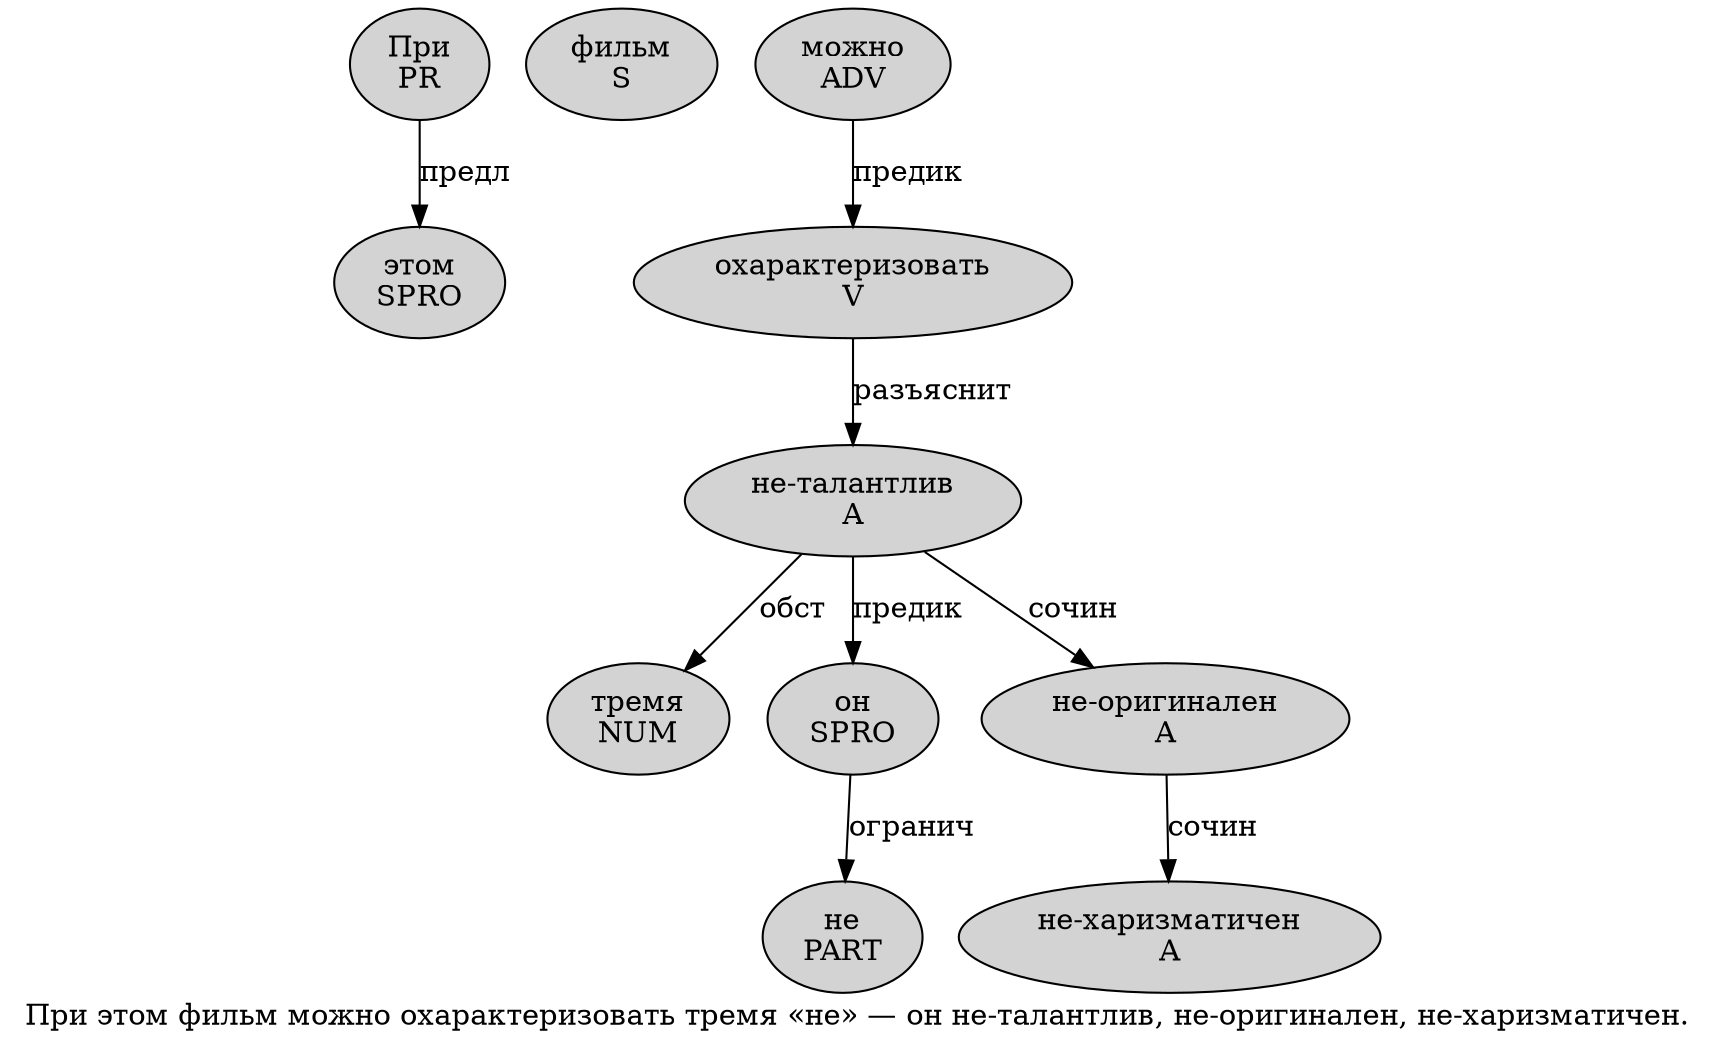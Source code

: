 digraph SENTENCE_4083 {
	graph [label="При этом фильм можно охарактеризовать тремя «не» — он не-талантлив, не-оригинален, не-харизматичен."]
	node [style=filled]
		0 [label="При
PR" color="" fillcolor=lightgray penwidth=1 shape=ellipse]
		1 [label="этом
SPRO" color="" fillcolor=lightgray penwidth=1 shape=ellipse]
		2 [label="фильм
S" color="" fillcolor=lightgray penwidth=1 shape=ellipse]
		3 [label="можно
ADV" color="" fillcolor=lightgray penwidth=1 shape=ellipse]
		4 [label="охарактеризовать
V" color="" fillcolor=lightgray penwidth=1 shape=ellipse]
		5 [label="тремя
NUM" color="" fillcolor=lightgray penwidth=1 shape=ellipse]
		7 [label="не
PART" color="" fillcolor=lightgray penwidth=1 shape=ellipse]
		10 [label="он
SPRO" color="" fillcolor=lightgray penwidth=1 shape=ellipse]
		11 [label="не-талантлив
A" color="" fillcolor=lightgray penwidth=1 shape=ellipse]
		13 [label="не-оригинален
A" color="" fillcolor=lightgray penwidth=1 shape=ellipse]
		15 [label="не-харизматичен
A" color="" fillcolor=lightgray penwidth=1 shape=ellipse]
			3 -> 4 [label="предик"]
			13 -> 15 [label="сочин"]
			10 -> 7 [label="огранич"]
			11 -> 5 [label="обст"]
			11 -> 10 [label="предик"]
			11 -> 13 [label="сочин"]
			0 -> 1 [label="предл"]
			4 -> 11 [label="разъяснит"]
}